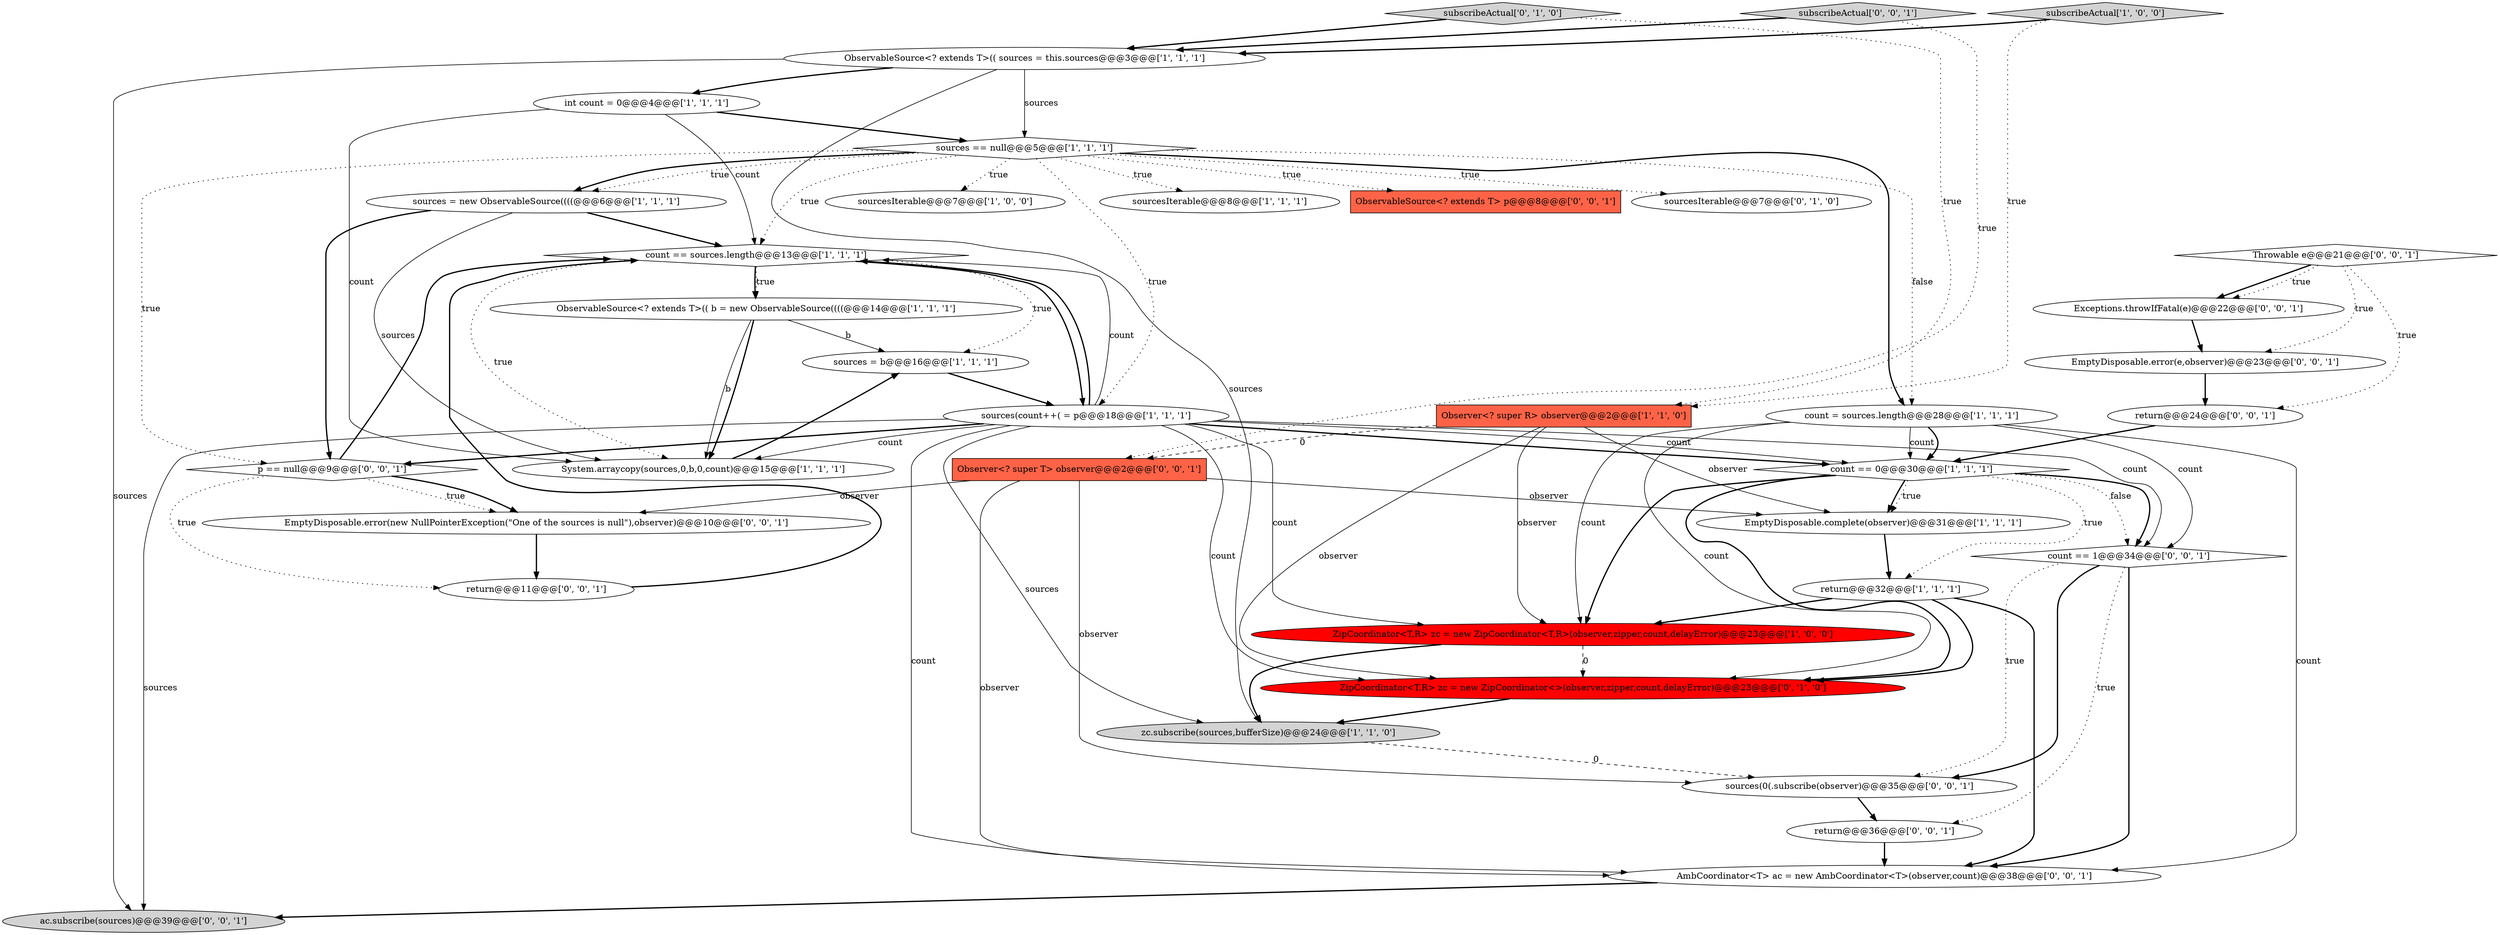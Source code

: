 digraph {
8 [style = filled, label = "count == sources.length@@@13@@@['1', '1', '1']", fillcolor = white, shape = diamond image = "AAA0AAABBB1BBB"];
27 [style = filled, label = "Observer<? super T> observer@@@2@@@['0', '0', '1']", fillcolor = tomato, shape = box image = "AAA0AAABBB3BBB"];
6 [style = filled, label = "return@@@32@@@['1', '1', '1']", fillcolor = white, shape = ellipse image = "AAA0AAABBB1BBB"];
33 [style = filled, label = "Throwable e@@@21@@@['0', '0', '1']", fillcolor = white, shape = diamond image = "AAA0AAABBB3BBB"];
16 [style = filled, label = "sources == null@@@5@@@['1', '1', '1']", fillcolor = white, shape = diamond image = "AAA0AAABBB1BBB"];
36 [style = filled, label = "EmptyDisposable.error(new NullPointerException(\"One of the sources is null\"),observer)@@@10@@@['0', '0', '1']", fillcolor = white, shape = ellipse image = "AAA0AAABBB3BBB"];
19 [style = filled, label = "sourcesIterable@@@7@@@['0', '1', '0']", fillcolor = white, shape = ellipse image = "AAA0AAABBB2BBB"];
26 [style = filled, label = "return@@@36@@@['0', '0', '1']", fillcolor = white, shape = ellipse image = "AAA0AAABBB3BBB"];
35 [style = filled, label = "subscribeActual['0', '0', '1']", fillcolor = lightgray, shape = diamond image = "AAA0AAABBB3BBB"];
14 [style = filled, label = "count = sources.length@@@28@@@['1', '1', '1']", fillcolor = white, shape = ellipse image = "AAA0AAABBB1BBB"];
29 [style = filled, label = "return@@@24@@@['0', '0', '1']", fillcolor = white, shape = ellipse image = "AAA0AAABBB3BBB"];
24 [style = filled, label = "ac.subscribe(sources)@@@39@@@['0', '0', '1']", fillcolor = lightgray, shape = ellipse image = "AAA0AAABBB3BBB"];
18 [style = filled, label = "ObservableSource<? extends T>(( b = new ObservableSource((((@@@14@@@['1', '1', '1']", fillcolor = white, shape = ellipse image = "AAA0AAABBB1BBB"];
12 [style = filled, label = "sources = b@@@16@@@['1', '1', '1']", fillcolor = white, shape = ellipse image = "AAA0AAABBB1BBB"];
17 [style = filled, label = "ZipCoordinator<T,R> zc = new ZipCoordinator<T,R>(observer,zipper,count,delayError)@@@23@@@['1', '0', '0']", fillcolor = red, shape = ellipse image = "AAA1AAABBB1BBB"];
13 [style = filled, label = "int count = 0@@@4@@@['1', '1', '1']", fillcolor = white, shape = ellipse image = "AAA0AAABBB1BBB"];
11 [style = filled, label = "count == 0@@@30@@@['1', '1', '1']", fillcolor = white, shape = diamond image = "AAA0AAABBB1BBB"];
22 [style = filled, label = "p == null@@@9@@@['0', '0', '1']", fillcolor = white, shape = diamond image = "AAA0AAABBB3BBB"];
30 [style = filled, label = "Exceptions.throwIfFatal(e)@@@22@@@['0', '0', '1']", fillcolor = white, shape = ellipse image = "AAA0AAABBB3BBB"];
0 [style = filled, label = "System.arraycopy(sources,0,b,0,count)@@@15@@@['1', '1', '1']", fillcolor = white, shape = ellipse image = "AAA0AAABBB1BBB"];
2 [style = filled, label = "sourcesIterable@@@7@@@['1', '0', '0']", fillcolor = white, shape = ellipse image = "AAA0AAABBB1BBB"];
28 [style = filled, label = "count == 1@@@34@@@['0', '0', '1']", fillcolor = white, shape = diamond image = "AAA0AAABBB3BBB"];
32 [style = filled, label = "return@@@11@@@['0', '0', '1']", fillcolor = white, shape = ellipse image = "AAA0AAABBB3BBB"];
7 [style = filled, label = "ObservableSource<? extends T>(( sources = this.sources@@@3@@@['1', '1', '1']", fillcolor = white, shape = ellipse image = "AAA0AAABBB1BBB"];
34 [style = filled, label = "EmptyDisposable.error(e,observer)@@@23@@@['0', '0', '1']", fillcolor = white, shape = ellipse image = "AAA0AAABBB3BBB"];
9 [style = filled, label = "EmptyDisposable.complete(observer)@@@31@@@['1', '1', '1']", fillcolor = white, shape = ellipse image = "AAA0AAABBB1BBB"];
10 [style = filled, label = "Observer<? super R> observer@@@2@@@['1', '1', '0']", fillcolor = tomato, shape = box image = "AAA0AAABBB1BBB"];
21 [style = filled, label = "subscribeActual['0', '1', '0']", fillcolor = lightgray, shape = diamond image = "AAA0AAABBB2BBB"];
5 [style = filled, label = "zc.subscribe(sources,bufferSize)@@@24@@@['1', '1', '0']", fillcolor = lightgray, shape = ellipse image = "AAA0AAABBB1BBB"];
20 [style = filled, label = "ZipCoordinator<T,R> zc = new ZipCoordinator<>(observer,zipper,count,delayError)@@@23@@@['0', '1', '0']", fillcolor = red, shape = ellipse image = "AAA1AAABBB2BBB"];
15 [style = filled, label = "subscribeActual['1', '0', '0']", fillcolor = lightgray, shape = diamond image = "AAA0AAABBB1BBB"];
31 [style = filled, label = "AmbCoordinator<T> ac = new AmbCoordinator<T>(observer,count)@@@38@@@['0', '0', '1']", fillcolor = white, shape = ellipse image = "AAA0AAABBB3BBB"];
3 [style = filled, label = "sources(count++( = p@@@18@@@['1', '1', '1']", fillcolor = white, shape = ellipse image = "AAA0AAABBB1BBB"];
1 [style = filled, label = "sources = new ObservableSource((((@@@6@@@['1', '1', '1']", fillcolor = white, shape = ellipse image = "AAA0AAABBB1BBB"];
4 [style = filled, label = "sourcesIterable@@@8@@@['1', '1', '1']", fillcolor = white, shape = ellipse image = "AAA0AAABBB1BBB"];
23 [style = filled, label = "sources(0(.subscribe(observer)@@@35@@@['0', '0', '1']", fillcolor = white, shape = ellipse image = "AAA0AAABBB3BBB"];
25 [style = filled, label = "ObservableSource<? extends T> p@@@8@@@['0', '0', '1']", fillcolor = tomato, shape = box image = "AAA0AAABBB3BBB"];
7->5 [style = solid, label="sources"];
10->9 [style = solid, label="observer"];
10->27 [style = dashed, label="0"];
11->9 [style = bold, label=""];
13->0 [style = solid, label="count"];
10->20 [style = solid, label="observer"];
9->6 [style = bold, label=""];
14->17 [style = solid, label="count"];
14->20 [style = solid, label="count"];
22->8 [style = bold, label=""];
3->8 [style = solid, label="count"];
17->20 [style = dashed, label="0"];
14->31 [style = solid, label="count"];
3->28 [style = solid, label="count"];
16->14 [style = bold, label=""];
8->0 [style = dotted, label="true"];
13->8 [style = solid, label="count"];
14->11 [style = bold, label=""];
35->7 [style = bold, label=""];
18->0 [style = bold, label=""];
11->28 [style = bold, label=""];
17->5 [style = bold, label=""];
11->28 [style = dotted, label="false"];
1->0 [style = solid, label="sources"];
14->28 [style = solid, label="count"];
8->18 [style = bold, label=""];
5->23 [style = dashed, label="0"];
3->11 [style = solid, label="count"];
3->11 [style = bold, label=""];
15->10 [style = dotted, label="true"];
30->34 [style = bold, label=""];
16->4 [style = dotted, label="true"];
13->16 [style = bold, label=""];
14->11 [style = solid, label="count"];
3->31 [style = solid, label="count"];
18->0 [style = solid, label="b"];
3->24 [style = solid, label="sources"];
3->0 [style = solid, label="count"];
8->12 [style = dotted, label="true"];
16->1 [style = dotted, label="true"];
33->30 [style = bold, label=""];
10->17 [style = solid, label="observer"];
27->31 [style = solid, label="observer"];
11->17 [style = bold, label=""];
21->7 [style = bold, label=""];
8->18 [style = dotted, label="true"];
28->23 [style = dotted, label="true"];
16->25 [style = dotted, label="true"];
22->32 [style = dotted, label="true"];
29->11 [style = bold, label=""];
27->23 [style = solid, label="observer"];
6->17 [style = bold, label=""];
16->8 [style = dotted, label="true"];
34->29 [style = bold, label=""];
27->36 [style = solid, label="observer"];
1->8 [style = bold, label=""];
31->24 [style = bold, label=""];
0->12 [style = bold, label=""];
28->31 [style = bold, label=""];
8->3 [style = bold, label=""];
11->9 [style = dotted, label="true"];
21->10 [style = dotted, label="true"];
3->17 [style = solid, label="count"];
6->20 [style = bold, label=""];
26->31 [style = bold, label=""];
32->8 [style = bold, label=""];
16->1 [style = bold, label=""];
28->23 [style = bold, label=""];
11->6 [style = dotted, label="true"];
3->8 [style = bold, label=""];
33->29 [style = dotted, label="true"];
22->36 [style = dotted, label="true"];
12->3 [style = bold, label=""];
7->13 [style = bold, label=""];
16->19 [style = dotted, label="true"];
11->20 [style = bold, label=""];
16->2 [style = dotted, label="true"];
15->7 [style = bold, label=""];
3->5 [style = solid, label="sources"];
7->24 [style = solid, label="sources"];
33->34 [style = dotted, label="true"];
23->26 [style = bold, label=""];
36->32 [style = bold, label=""];
7->16 [style = solid, label="sources"];
16->22 [style = dotted, label="true"];
3->20 [style = solid, label="count"];
3->22 [style = bold, label=""];
33->30 [style = dotted, label="true"];
16->3 [style = dotted, label="true"];
20->5 [style = bold, label=""];
1->22 [style = bold, label=""];
35->27 [style = dotted, label="true"];
6->31 [style = bold, label=""];
22->36 [style = bold, label=""];
28->26 [style = dotted, label="true"];
16->14 [style = dotted, label="false"];
27->9 [style = solid, label="observer"];
18->12 [style = solid, label="b"];
}
